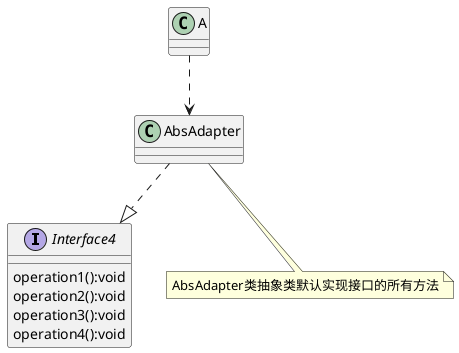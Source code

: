 @startuml

interface Interface4{
operation1():void
operation2():void
operation3():void
operation4():void
}

AbsAdapter..|>Interface4

note "AbsAdapter类抽象类默认实现接口的所有方法" as N1

AbsAdapter--N1

A..>AbsAdapter

@enduml